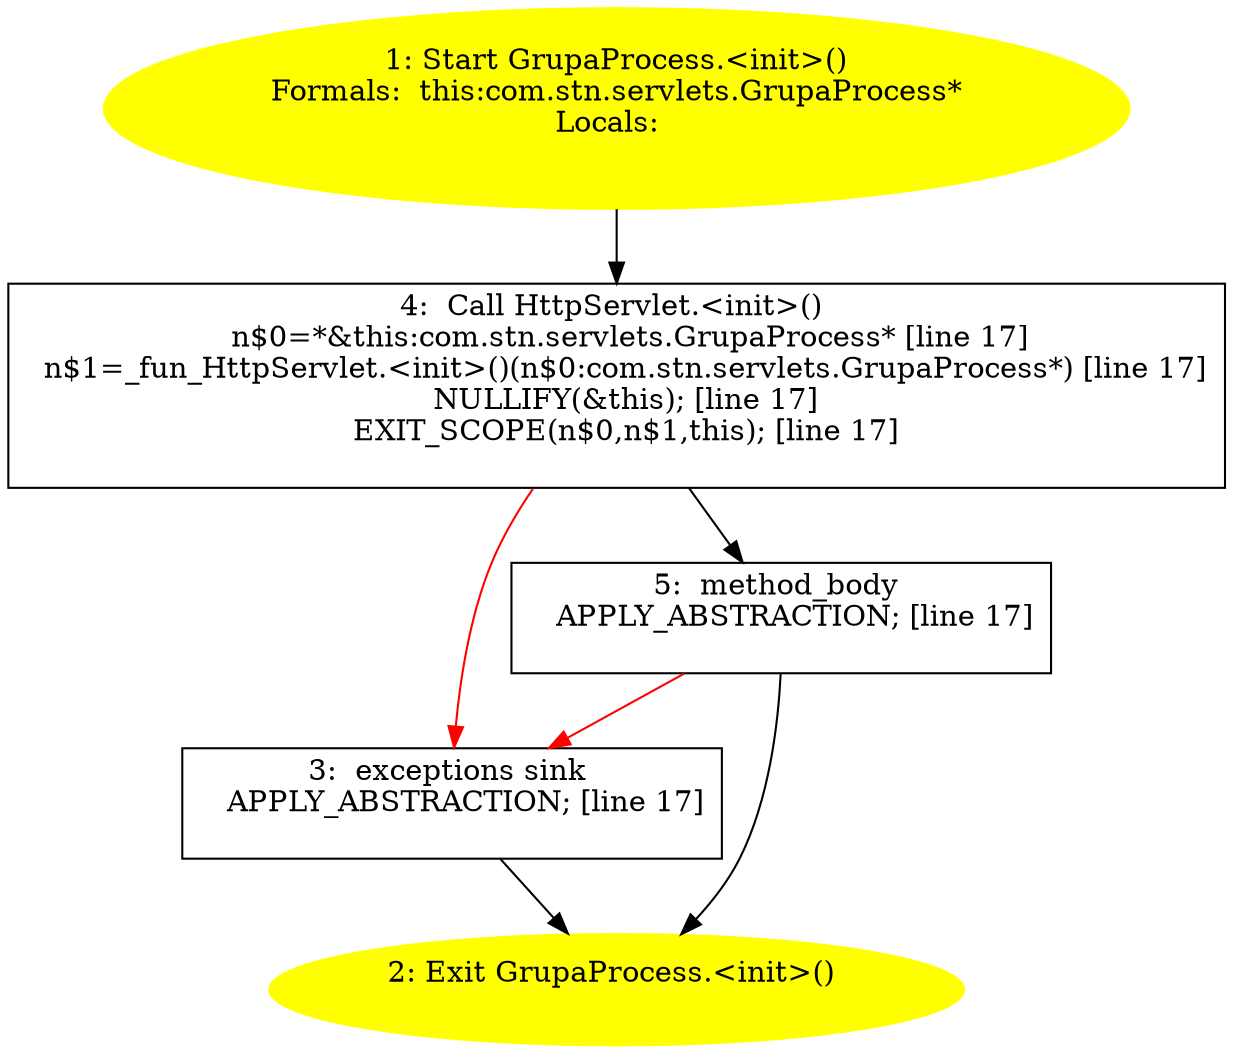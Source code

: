 /* @generated */
digraph cfg {
"com.stn.servlets.GrupaProcess.<init>().a48eaf442acc9470dc9242eb7fa89e5d_1" [label="1: Start GrupaProcess.<init>()\nFormals:  this:com.stn.servlets.GrupaProcess*\nLocals:  \n  " color=yellow style=filled]
	

	 "com.stn.servlets.GrupaProcess.<init>().a48eaf442acc9470dc9242eb7fa89e5d_1" -> "com.stn.servlets.GrupaProcess.<init>().a48eaf442acc9470dc9242eb7fa89e5d_4" ;
"com.stn.servlets.GrupaProcess.<init>().a48eaf442acc9470dc9242eb7fa89e5d_2" [label="2: Exit GrupaProcess.<init>() \n  " color=yellow style=filled]
	

"com.stn.servlets.GrupaProcess.<init>().a48eaf442acc9470dc9242eb7fa89e5d_3" [label="3:  exceptions sink \n   APPLY_ABSTRACTION; [line 17]\n " shape="box"]
	

	 "com.stn.servlets.GrupaProcess.<init>().a48eaf442acc9470dc9242eb7fa89e5d_3" -> "com.stn.servlets.GrupaProcess.<init>().a48eaf442acc9470dc9242eb7fa89e5d_2" ;
"com.stn.servlets.GrupaProcess.<init>().a48eaf442acc9470dc9242eb7fa89e5d_4" [label="4:  Call HttpServlet.<init>() \n   n$0=*&this:com.stn.servlets.GrupaProcess* [line 17]\n  n$1=_fun_HttpServlet.<init>()(n$0:com.stn.servlets.GrupaProcess*) [line 17]\n  NULLIFY(&this); [line 17]\n  EXIT_SCOPE(n$0,n$1,this); [line 17]\n " shape="box"]
	

	 "com.stn.servlets.GrupaProcess.<init>().a48eaf442acc9470dc9242eb7fa89e5d_4" -> "com.stn.servlets.GrupaProcess.<init>().a48eaf442acc9470dc9242eb7fa89e5d_5" ;
	 "com.stn.servlets.GrupaProcess.<init>().a48eaf442acc9470dc9242eb7fa89e5d_4" -> "com.stn.servlets.GrupaProcess.<init>().a48eaf442acc9470dc9242eb7fa89e5d_3" [color="red" ];
"com.stn.servlets.GrupaProcess.<init>().a48eaf442acc9470dc9242eb7fa89e5d_5" [label="5:  method_body \n   APPLY_ABSTRACTION; [line 17]\n " shape="box"]
	

	 "com.stn.servlets.GrupaProcess.<init>().a48eaf442acc9470dc9242eb7fa89e5d_5" -> "com.stn.servlets.GrupaProcess.<init>().a48eaf442acc9470dc9242eb7fa89e5d_2" ;
	 "com.stn.servlets.GrupaProcess.<init>().a48eaf442acc9470dc9242eb7fa89e5d_5" -> "com.stn.servlets.GrupaProcess.<init>().a48eaf442acc9470dc9242eb7fa89e5d_3" [color="red" ];
}
